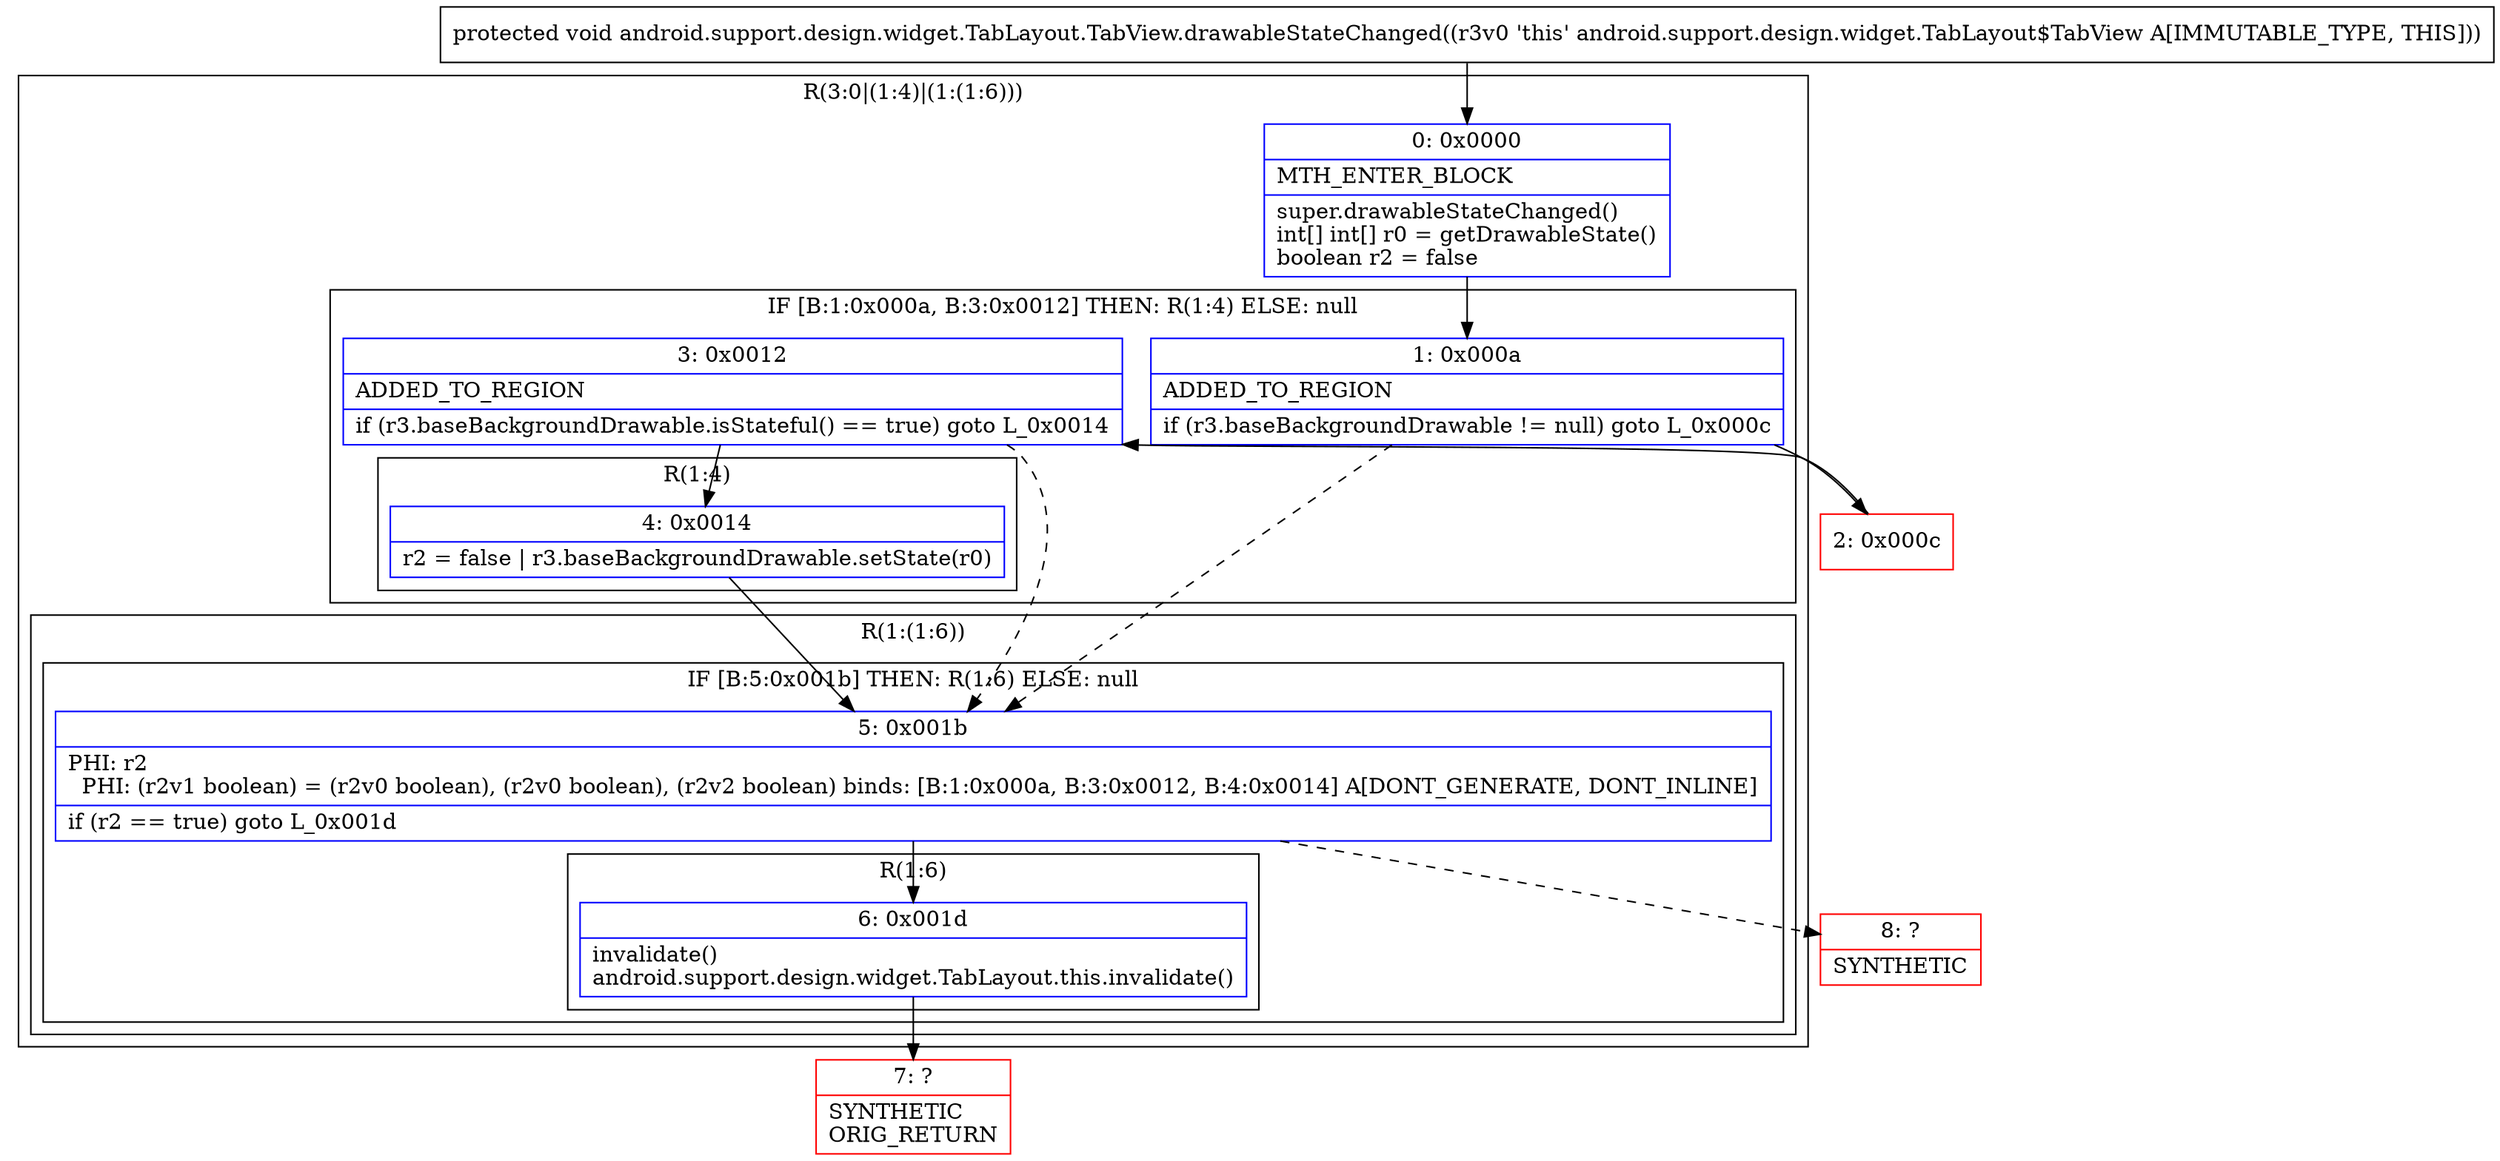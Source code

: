 digraph "CFG forandroid.support.design.widget.TabLayout.TabView.drawableStateChanged()V" {
subgraph cluster_Region_1864750625 {
label = "R(3:0|(1:4)|(1:(1:6)))";
node [shape=record,color=blue];
Node_0 [shape=record,label="{0\:\ 0x0000|MTH_ENTER_BLOCK\l|super.drawableStateChanged()\lint[] int[] r0 = getDrawableState()\lboolean r2 = false\l}"];
subgraph cluster_IfRegion_686016652 {
label = "IF [B:1:0x000a, B:3:0x0012] THEN: R(1:4) ELSE: null";
node [shape=record,color=blue];
Node_1 [shape=record,label="{1\:\ 0x000a|ADDED_TO_REGION\l|if (r3.baseBackgroundDrawable != null) goto L_0x000c\l}"];
Node_3 [shape=record,label="{3\:\ 0x0012|ADDED_TO_REGION\l|if (r3.baseBackgroundDrawable.isStateful() == true) goto L_0x0014\l}"];
subgraph cluster_Region_2122314719 {
label = "R(1:4)";
node [shape=record,color=blue];
Node_4 [shape=record,label="{4\:\ 0x0014|r2 = false \| r3.baseBackgroundDrawable.setState(r0)\l}"];
}
}
subgraph cluster_Region_783722427 {
label = "R(1:(1:6))";
node [shape=record,color=blue];
subgraph cluster_IfRegion_1109118361 {
label = "IF [B:5:0x001b] THEN: R(1:6) ELSE: null";
node [shape=record,color=blue];
Node_5 [shape=record,label="{5\:\ 0x001b|PHI: r2 \l  PHI: (r2v1 boolean) = (r2v0 boolean), (r2v0 boolean), (r2v2 boolean) binds: [B:1:0x000a, B:3:0x0012, B:4:0x0014] A[DONT_GENERATE, DONT_INLINE]\l|if (r2 == true) goto L_0x001d\l}"];
subgraph cluster_Region_298143688 {
label = "R(1:6)";
node [shape=record,color=blue];
Node_6 [shape=record,label="{6\:\ 0x001d|invalidate()\landroid.support.design.widget.TabLayout.this.invalidate()\l}"];
}
}
}
}
Node_2 [shape=record,color=red,label="{2\:\ 0x000c}"];
Node_7 [shape=record,color=red,label="{7\:\ ?|SYNTHETIC\lORIG_RETURN\l}"];
Node_8 [shape=record,color=red,label="{8\:\ ?|SYNTHETIC\l}"];
MethodNode[shape=record,label="{protected void android.support.design.widget.TabLayout.TabView.drawableStateChanged((r3v0 'this' android.support.design.widget.TabLayout$TabView A[IMMUTABLE_TYPE, THIS])) }"];
MethodNode -> Node_0;
Node_0 -> Node_1;
Node_1 -> Node_2;
Node_1 -> Node_5[style=dashed];
Node_3 -> Node_4;
Node_3 -> Node_5[style=dashed];
Node_4 -> Node_5;
Node_5 -> Node_6;
Node_5 -> Node_8[style=dashed];
Node_6 -> Node_7;
Node_2 -> Node_3;
}

